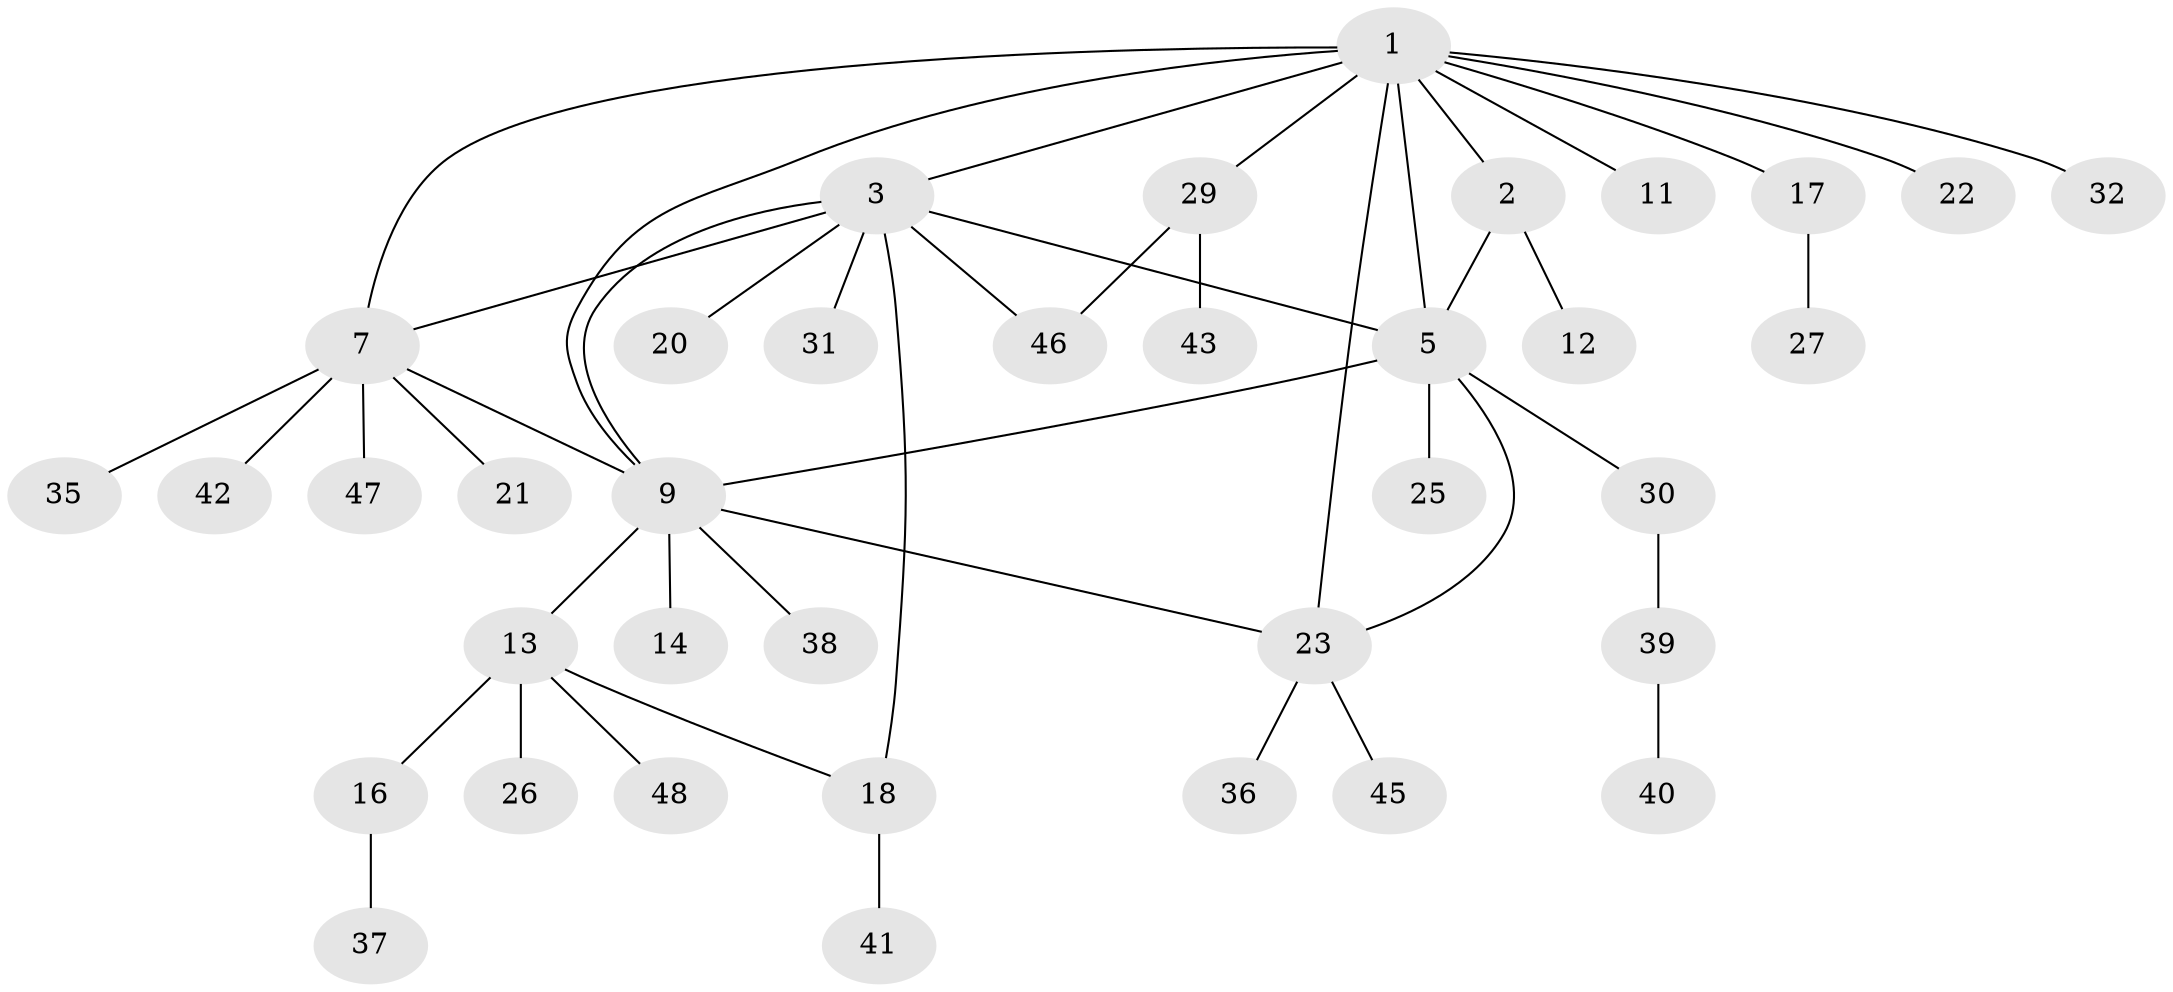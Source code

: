 // Generated by graph-tools (version 1.1) at 2025/52/02/27/25 19:52:14]
// undirected, 37 vertices, 46 edges
graph export_dot {
graph [start="1"]
  node [color=gray90,style=filled];
  1 [super="+8"];
  2 [super="+24"];
  3 [super="+4"];
  5 [super="+6"];
  7 [super="+28"];
  9 [super="+10"];
  11;
  12;
  13 [super="+15"];
  14;
  16 [super="+19"];
  17 [super="+44"];
  18;
  20;
  21;
  22;
  23 [super="+33"];
  25;
  26;
  27;
  29 [super="+34"];
  30;
  31;
  32;
  35;
  36;
  37 [super="+49"];
  38;
  39;
  40;
  41;
  42;
  43;
  45;
  46;
  47;
  48;
  1 -- 2;
  1 -- 3;
  1 -- 9;
  1 -- 11;
  1 -- 17;
  1 -- 23;
  1 -- 32;
  1 -- 5;
  1 -- 22;
  1 -- 7;
  1 -- 29;
  2 -- 12;
  2 -- 5;
  3 -- 5;
  3 -- 7;
  3 -- 18;
  3 -- 31;
  3 -- 46;
  3 -- 20;
  3 -- 9;
  5 -- 23;
  5 -- 25;
  5 -- 30;
  5 -- 9;
  7 -- 9;
  7 -- 21;
  7 -- 35;
  7 -- 42;
  7 -- 47;
  9 -- 13;
  9 -- 14;
  9 -- 23;
  9 -- 38;
  13 -- 16;
  13 -- 18;
  13 -- 26;
  13 -- 48;
  16 -- 37;
  17 -- 27;
  18 -- 41;
  23 -- 36;
  23 -- 45;
  29 -- 43;
  29 -- 46;
  30 -- 39;
  39 -- 40;
}
